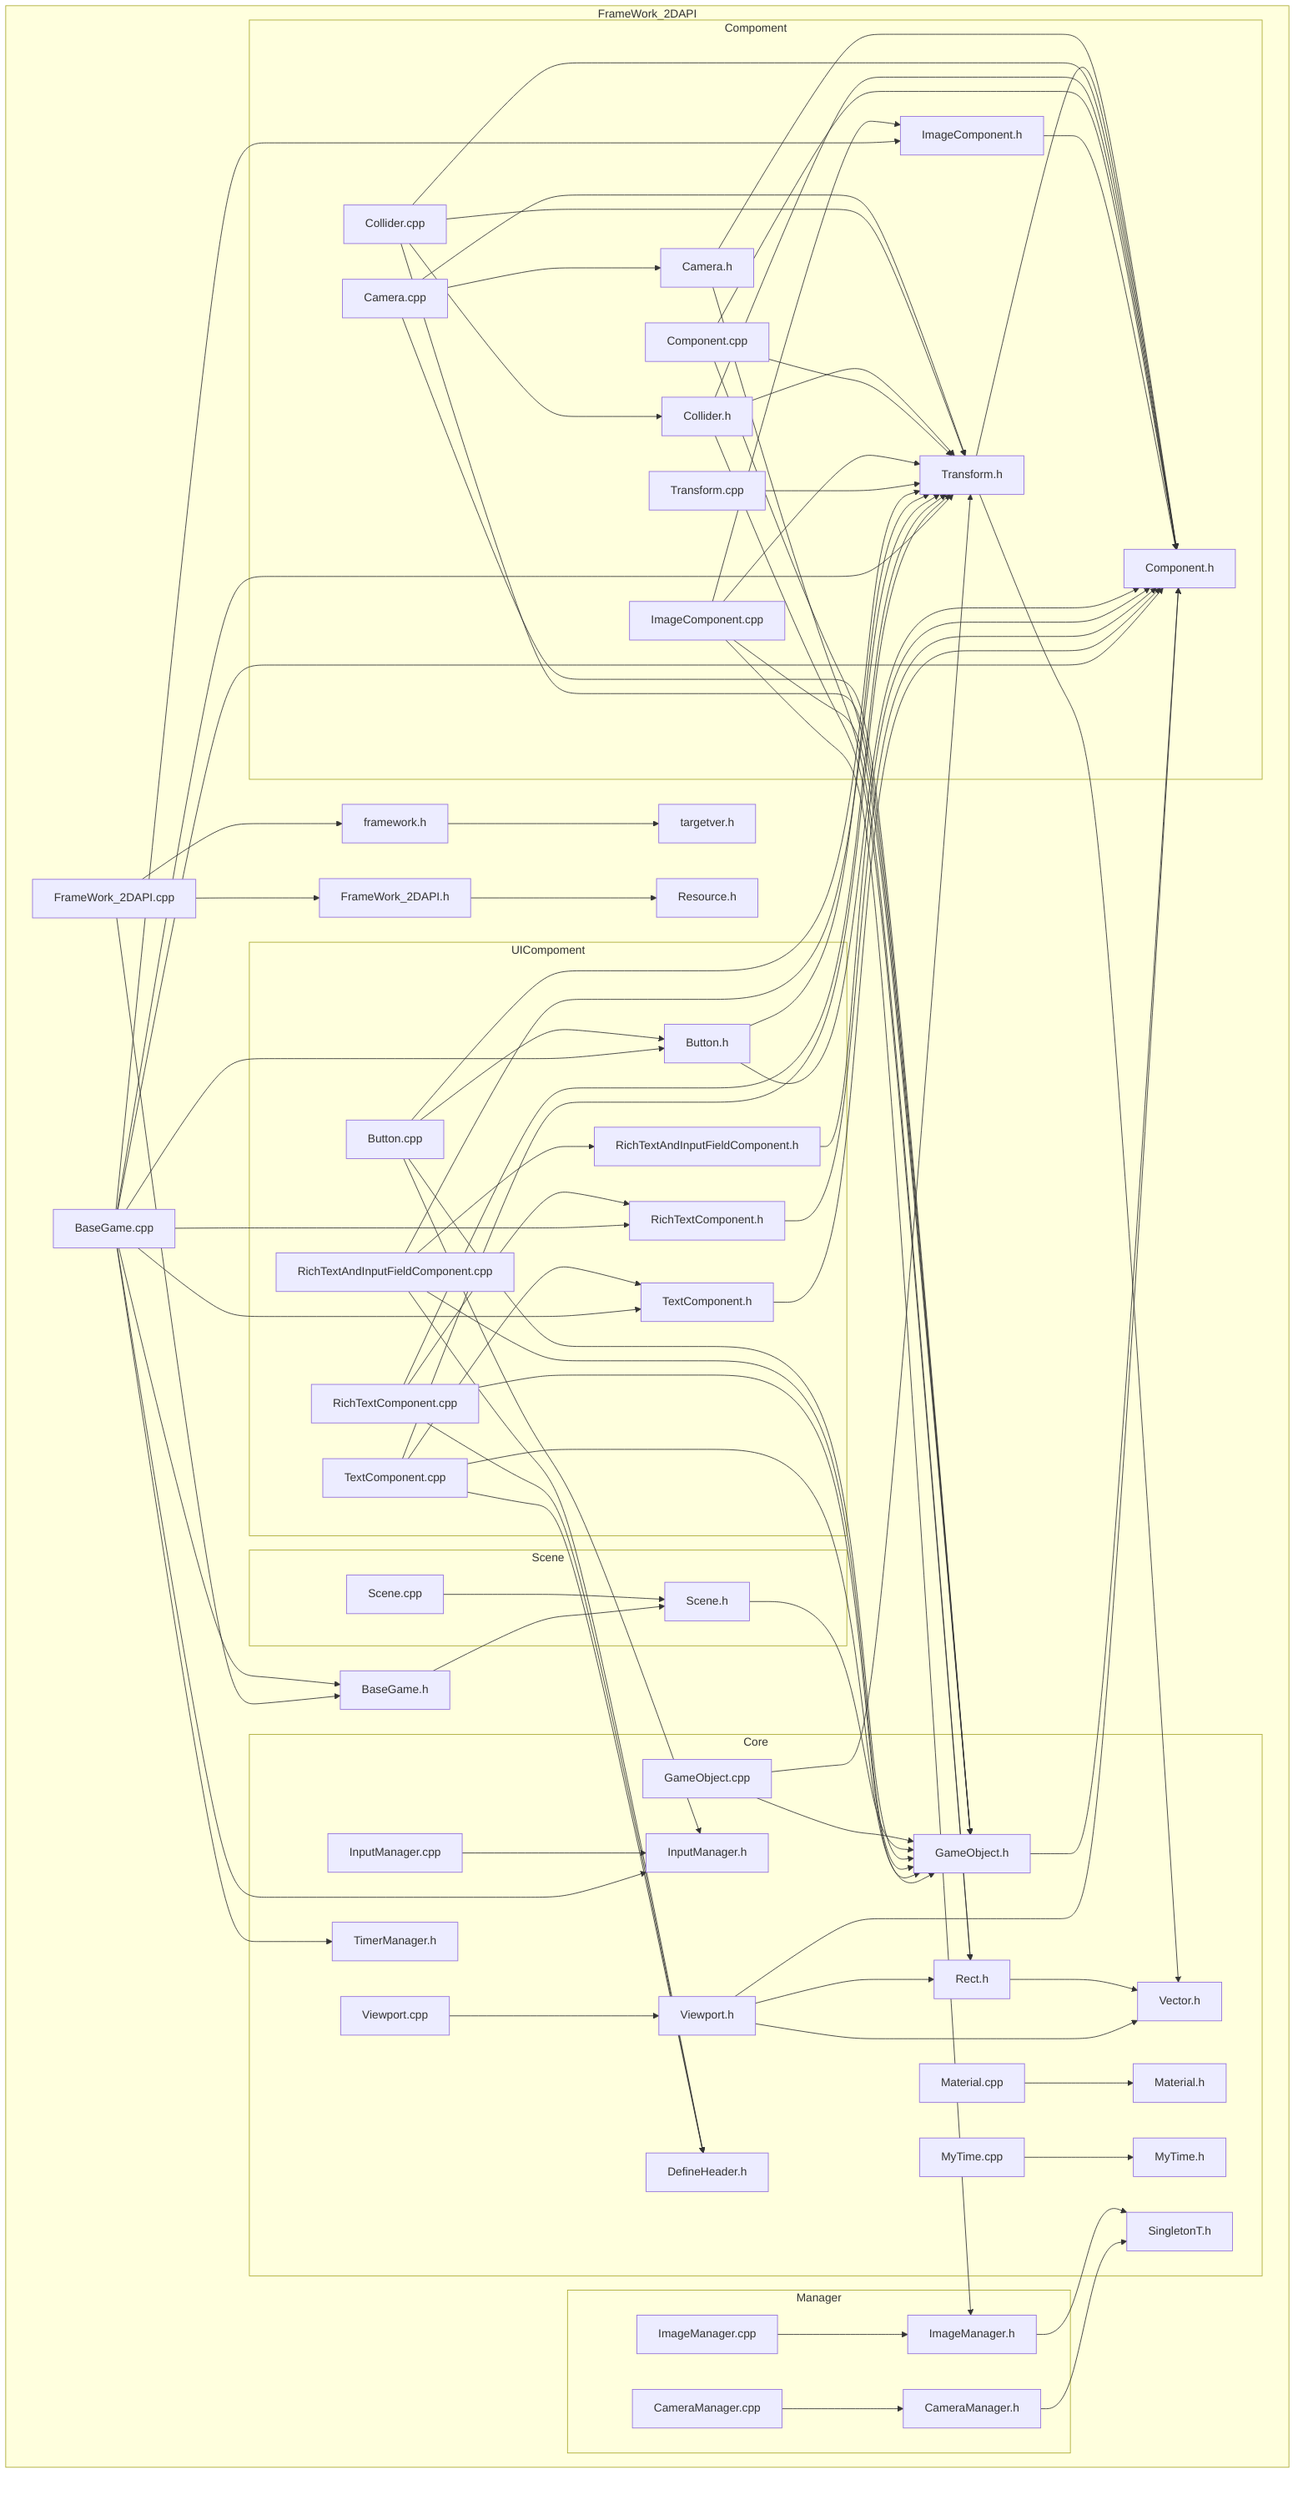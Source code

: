flowchart
    subgraph C_0005987407375906095790[FrameWork_2DAPI]
    subgraph C_0009079422266128183806[Compoment]
    C_0000542131175853268262[Camera.cpp]
    C_0002233206018820285275[Camera.h]
    C_0012006922542282881227[Component.h]
    C_0005719404820632631720[Transform.h]
    C_0002189911845737725449[Collider.cpp]
    C_0006009038626991597040[Collider.h]
    C_0013968366448891272726[Component.cpp]
    C_0008580941411690267369[ImageComponent.cpp]
    C_0013959013035525480656[ImageComponent.h]
    C_0005358857604292455793[Transform.cpp]
    end
    subgraph C_0011265527563778237801[Core]
    C_0011403750343696262879[Rect.h]
    C_0009241864309396972362[Vector.h]
    C_0004042546161801080444[GameObject.h]
    C_0005103878031763531942[SingletonT.h]
    C_0004593396786342407477[GameObject.cpp]
    C_0006715012369522388591[InputManager.cpp]
    C_0008490262948685167826[InputManager.h]
    C_0013530310977228940505[Material.cpp]
    C_0015703106579219591232[Material.h]
    C_0013268641514221186231[MyTime.cpp]
    C_0012761271053487719786[MyTime.h]
    C_0015204365231920836278[Viewport.cpp]
    C_0002856403762398272363[Viewport.h]
    C_0015350113566451572951[DefineHeader.h]
    C_0001728310481282724229[TimerManager.h]
    end
    subgraph C_0007357198411899871477[Manager]
    C_0005264507623711508609[ImageManager.h]
    C_0011795145165219994652[CameraManager.cpp]
    C_0000975214415346362189[CameraManager.h]
    C_0016749223998467583664[ImageManager.cpp]
    end
    subgraph C_0006349955410683132918[Scene]
    C_0013424696354905452145[Scene.cpp]
    C_0014113046361969808040[Scene.h]
    end
    subgraph C_0014903899459858743212[UICompoment]
    C_0015108746298517492543[Button.cpp]
    C_0014675849799759254562[Button.h]
    C_0005596289685074760462[RichTextAndInputFieldComponent.cpp]
    C_0016995368971307459379[RichTextAndInputFieldComponent.h]
    C_0001805303676707499043[RichTextComponent.cpp]
    C_0017931631642561992518[RichTextComponent.h]
    C_0010503176285208422829[TextComponent.cpp]
    C_0011619476113675404708[TextComponent.h]
    end
    C_0007522631347308452242[BaseGame.cpp]
    C_0001748520534377182215[BaseGame.h]
    C_0017691936045283160068[FrameWork_2DAPI.cpp]
    C_0017495671912026114932[framework.h]
    C_0012947420176480543526[targetver.h]
    C_0009079868531278845189[FrameWork_2DAPI.h]
    C_0006231518002176939064[Resource.h]
    end
    C_0000542131175853268262 --> C_0002233206018820285275
    C_0000542131175853268262 --> C_0004042546161801080444
    C_0000542131175853268262 --> C_0005719404820632631720
    C_0002233206018820285275 --> C_0011403750343696262879
    C_0002233206018820285275 --> C_0012006922542282881227
    C_0005719404820632631720 --> C_0012006922542282881227
    C_0005719404820632631720 --> C_0009241864309396972362
    C_0002189911845737725449 --> C_0006009038626991597040
    C_0002189911845737725449 --> C_0004042546161801080444
    C_0002189911845737725449 --> C_0012006922542282881227
    C_0002189911845737725449 --> C_0005719404820632631720
    C_0006009038626991597040 --> C_0011403750343696262879
    C_0006009038626991597040 --> C_0012006922542282881227
    C_0006009038626991597040 --> C_0005719404820632631720
    C_0013968366448891272726 --> C_0012006922542282881227
    C_0013968366448891272726 --> C_0004042546161801080444
    C_0013968366448891272726 --> C_0005719404820632631720
    C_0008580941411690267369 --> C_0013959013035525480656
    C_0008580941411690267369 --> C_0004042546161801080444
    C_0008580941411690267369 --> C_0005719404820632631720
    C_0008580941411690267369 --> C_0005264507623711508609
    C_0013959013035525480656 --> C_0012006922542282881227
    C_0005358857604292455793 --> C_0005719404820632631720
    C_0011403750343696262879 --> C_0009241864309396972362
    C_0004042546161801080444 --> C_0012006922542282881227
    C_0004593396786342407477 --> C_0004042546161801080444
    C_0004593396786342407477 --> C_0005719404820632631720
    C_0006715012369522388591 --> C_0008490262948685167826
    C_0013530310977228940505 --> C_0015703106579219591232
    C_0013268641514221186231 --> C_0012761271053487719786
    C_0015204365231920836278 --> C_0002856403762398272363
    C_0002856403762398272363 --> C_0009241864309396972362
    C_0002856403762398272363 --> C_0011403750343696262879
    C_0002856403762398272363 --> C_0012006922542282881227
    C_0005264507623711508609 --> C_0005103878031763531942
    C_0011795145165219994652 --> C_0000975214415346362189
    C_0000975214415346362189 --> C_0005103878031763531942
    C_0016749223998467583664 --> C_0005264507623711508609
    C_0013424696354905452145 --> C_0014113046361969808040
    C_0014113046361969808040 --> C_0004042546161801080444
    C_0015108746298517492543 --> C_0004042546161801080444
    C_0015108746298517492543 --> C_0005719404820632631720
    C_0015108746298517492543 --> C_0008490262948685167826
    C_0015108746298517492543 --> C_0014675849799759254562
    C_0014675849799759254562 --> C_0012006922542282881227
    C_0014675849799759254562 --> C_0005719404820632631720
    C_0005596289685074760462 --> C_0016995368971307459379
    C_0005596289685074760462 --> C_0004042546161801080444
    C_0005596289685074760462 --> C_0005719404820632631720
    C_0005596289685074760462 --> C_0015350113566451572951
    C_0016995368971307459379 --> C_0012006922542282881227
    C_0001805303676707499043 --> C_0017931631642561992518
    C_0001805303676707499043 --> C_0004042546161801080444
    C_0001805303676707499043 --> C_0005719404820632631720
    C_0001805303676707499043 --> C_0015350113566451572951
    C_0017931631642561992518 --> C_0012006922542282881227
    C_0010503176285208422829 --> C_0011619476113675404708
    C_0010503176285208422829 --> C_0004042546161801080444
    C_0010503176285208422829 --> C_0005719404820632631720
    C_0010503176285208422829 --> C_0015350113566451572951
    C_0011619476113675404708 --> C_0012006922542282881227
    C_0007522631347308452242 --> C_0001748520534377182215
    C_0007522631347308452242 --> C_0001728310481282724229
    C_0007522631347308452242 --> C_0008490262948685167826
    C_0007522631347308452242 --> C_0012006922542282881227
    C_0007522631347308452242 --> C_0005719404820632631720
    C_0007522631347308452242 --> C_0013959013035525480656
    C_0007522631347308452242 --> C_0014675849799759254562
    C_0007522631347308452242 --> C_0011619476113675404708
    C_0007522631347308452242 --> C_0017931631642561992518
    C_0001748520534377182215 --> C_0014113046361969808040
    C_0017691936045283160068 --> C_0017495671912026114932
    C_0017691936045283160068 --> C_0009079868531278845189
    C_0017691936045283160068 --> C_0001748520534377182215
    C_0017495671912026114932 --> C_0012947420176480543526
    C_0009079868531278845189 --> C_0006231518002176939064

%% Generated with clang-uml, version 0.6.2
%% LLVM version clang version 20.1.7 (https://github.com/llvm/llvm-project.git 6146a88f60492b520a36f8f8f3231e15f3cc6082)